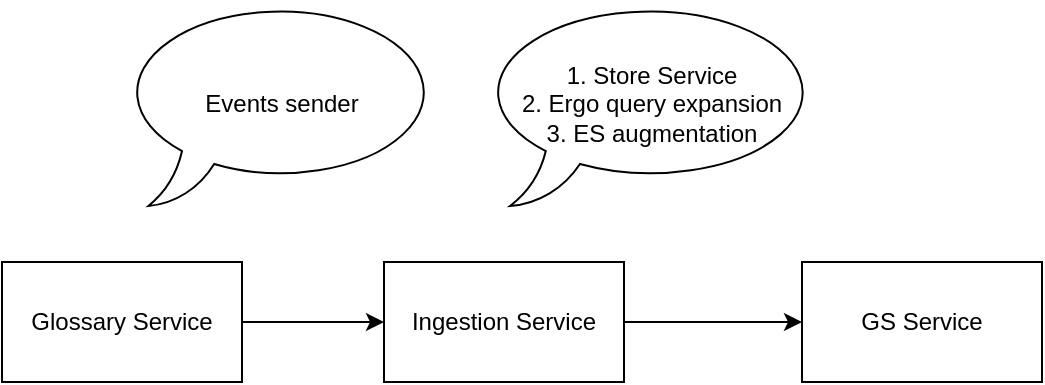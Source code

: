<mxfile version="16.6.4" type="github">
  <diagram id="iFPrayUOstsy7mWOcn4y" name="Page-1">
    <mxGraphModel dx="946" dy="551" grid="1" gridSize="10" guides="1" tooltips="1" connect="1" arrows="1" fold="1" page="1" pageScale="1" pageWidth="850" pageHeight="1100" math="0" shadow="0">
      <root>
        <mxCell id="0" />
        <mxCell id="1" parent="0" />
        <mxCell id="j4uhK3s5fZXecIx1Jz2g-1" value="Glossary Service" style="rounded=0;whiteSpace=wrap;html=1;" vertex="1" parent="1">
          <mxGeometry x="150" y="250" width="120" height="60" as="geometry" />
        </mxCell>
        <mxCell id="j4uhK3s5fZXecIx1Jz2g-2" value="Ingestion Service" style="rounded=0;whiteSpace=wrap;html=1;" vertex="1" parent="1">
          <mxGeometry x="341" y="250" width="120" height="60" as="geometry" />
        </mxCell>
        <mxCell id="j4uhK3s5fZXecIx1Jz2g-3" value="GS Service" style="rounded=0;whiteSpace=wrap;html=1;" vertex="1" parent="1">
          <mxGeometry x="550" y="250" width="120" height="60" as="geometry" />
        </mxCell>
        <mxCell id="j4uhK3s5fZXecIx1Jz2g-4" value="" style="endArrow=classic;html=1;rounded=0;exitX=1;exitY=0.5;exitDx=0;exitDy=0;entryX=0;entryY=0.5;entryDx=0;entryDy=0;" edge="1" parent="1" source="j4uhK3s5fZXecIx1Jz2g-1" target="j4uhK3s5fZXecIx1Jz2g-2">
          <mxGeometry width="50" height="50" relative="1" as="geometry">
            <mxPoint x="400" y="310" as="sourcePoint" />
            <mxPoint x="450" y="260" as="targetPoint" />
          </mxGeometry>
        </mxCell>
        <mxCell id="j4uhK3s5fZXecIx1Jz2g-5" value="" style="endArrow=classic;html=1;rounded=0;exitX=1;exitY=0.5;exitDx=0;exitDy=0;entryX=0;entryY=0.5;entryDx=0;entryDy=0;" edge="1" parent="1" source="j4uhK3s5fZXecIx1Jz2g-2" target="j4uhK3s5fZXecIx1Jz2g-3">
          <mxGeometry width="50" height="50" relative="1" as="geometry">
            <mxPoint x="400" y="310" as="sourcePoint" />
            <mxPoint x="450" y="260" as="targetPoint" />
          </mxGeometry>
        </mxCell>
        <mxCell id="j4uhK3s5fZXecIx1Jz2g-6" value="" style="shape=image;html=1;verticalAlign=top;verticalLabelPosition=bottom;labelBackgroundColor=#ffffff;imageAspect=0;aspect=fixed;image=https://cdn2.iconfinder.com/data/icons/crystalproject/128x128/apps/bug.png" vertex="1" parent="1">
          <mxGeometry x="190" y="222" width="28" height="28" as="geometry" />
        </mxCell>
        <mxCell id="j4uhK3s5fZXecIx1Jz2g-7" value="" style="shape=image;html=1;verticalAlign=top;verticalLabelPosition=bottom;labelBackgroundColor=#ffffff;imageAspect=0;aspect=fixed;image=https://cdn2.iconfinder.com/data/icons/crystalproject/128x128/apps/bug.png" vertex="1" parent="1">
          <mxGeometry x="387" y="222" width="28" height="28" as="geometry" />
        </mxCell>
        <mxCell id="j4uhK3s5fZXecIx1Jz2g-8" value="" style="shape=image;html=1;verticalAlign=top;verticalLabelPosition=bottom;labelBackgroundColor=#ffffff;imageAspect=0;aspect=fixed;image=https://cdn2.iconfinder.com/data/icons/crystalproject/128x128/apps/bug.png" vertex="1" parent="1">
          <mxGeometry x="596" y="222" width="28" height="28" as="geometry" />
        </mxCell>
        <mxCell id="j4uhK3s5fZXecIx1Jz2g-9" value="Events sender" style="whiteSpace=wrap;html=1;shape=mxgraph.basic.oval_callout" vertex="1" parent="1">
          <mxGeometry x="210" y="120" width="160" height="102" as="geometry" />
        </mxCell>
        <mxCell id="j4uhK3s5fZXecIx1Jz2g-10" value="1. Store Service&lt;br&gt;2. Ergo query expansion&lt;br&gt;3. ES augmentation" style="whiteSpace=wrap;html=1;shape=mxgraph.basic.oval_callout" vertex="1" parent="1">
          <mxGeometry x="390" y="120" width="170" height="102" as="geometry" />
        </mxCell>
      </root>
    </mxGraphModel>
  </diagram>
</mxfile>
